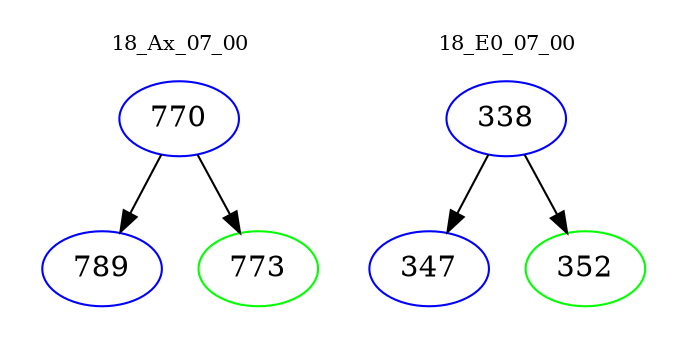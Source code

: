 digraph{
subgraph cluster_0 {
color = white
label = "18_Ax_07_00";
fontsize=10;
T0_770 [label="770", color="blue"]
T0_770 -> T0_789 [color="black"]
T0_789 [label="789", color="blue"]
T0_770 -> T0_773 [color="black"]
T0_773 [label="773", color="green"]
}
subgraph cluster_1 {
color = white
label = "18_E0_07_00";
fontsize=10;
T1_338 [label="338", color="blue"]
T1_338 -> T1_347 [color="black"]
T1_347 [label="347", color="blue"]
T1_338 -> T1_352 [color="black"]
T1_352 [label="352", color="green"]
}
}
